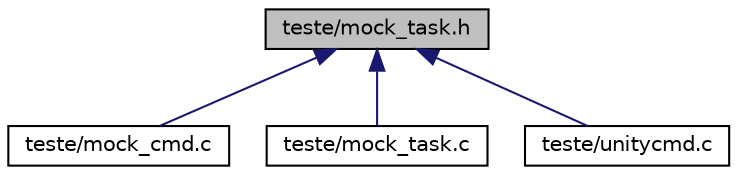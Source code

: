 digraph "teste/mock_task.h"
{
 // LATEX_PDF_SIZE
  edge [fontname="Helvetica",fontsize="10",labelfontname="Helvetica",labelfontsize="10"];
  node [fontname="Helvetica",fontsize="10",shape=record];
  Node1 [label="teste/mock_task.h",height=0.2,width=0.4,color="black", fillcolor="grey75", style="filled", fontcolor="black",tooltip="Cabeçalho para simulação de tarefas do sistema SETR Mini-Projeto."];
  Node1 -> Node2 [dir="back",color="midnightblue",fontsize="10",style="solid",fontname="Helvetica"];
  Node2 [label="teste/mock_cmd.c",height=0.2,width=0.4,color="black", fillcolor="white", style="filled",URL="$mock__cmd_8c.html",tooltip="Ficheiro para teste dos comandos do sistema SETR Mini-Projeto."];
  Node1 -> Node3 [dir="back",color="midnightblue",fontsize="10",style="solid",fontname="Helvetica"];
  Node3 [label="teste/mock_task.c",height=0.2,width=0.4,color="black", fillcolor="white", style="filled",URL="$mock__task_8c.html",tooltip="Ficheiro de criado para simular o comportamento das tasks do sistema SETR Mini-Projeto."];
  Node1 -> Node4 [dir="back",color="midnightblue",fontsize="10",style="solid",fontname="Helvetica"];
  Node4 [label="teste/unitycmd.c",height=0.2,width=0.4,color="black", fillcolor="white", style="filled",URL="$unitycmd_8c.html",tooltip="Testes unitários para o módulo de comandos do sistema SETR Mini-Projeto."];
}

